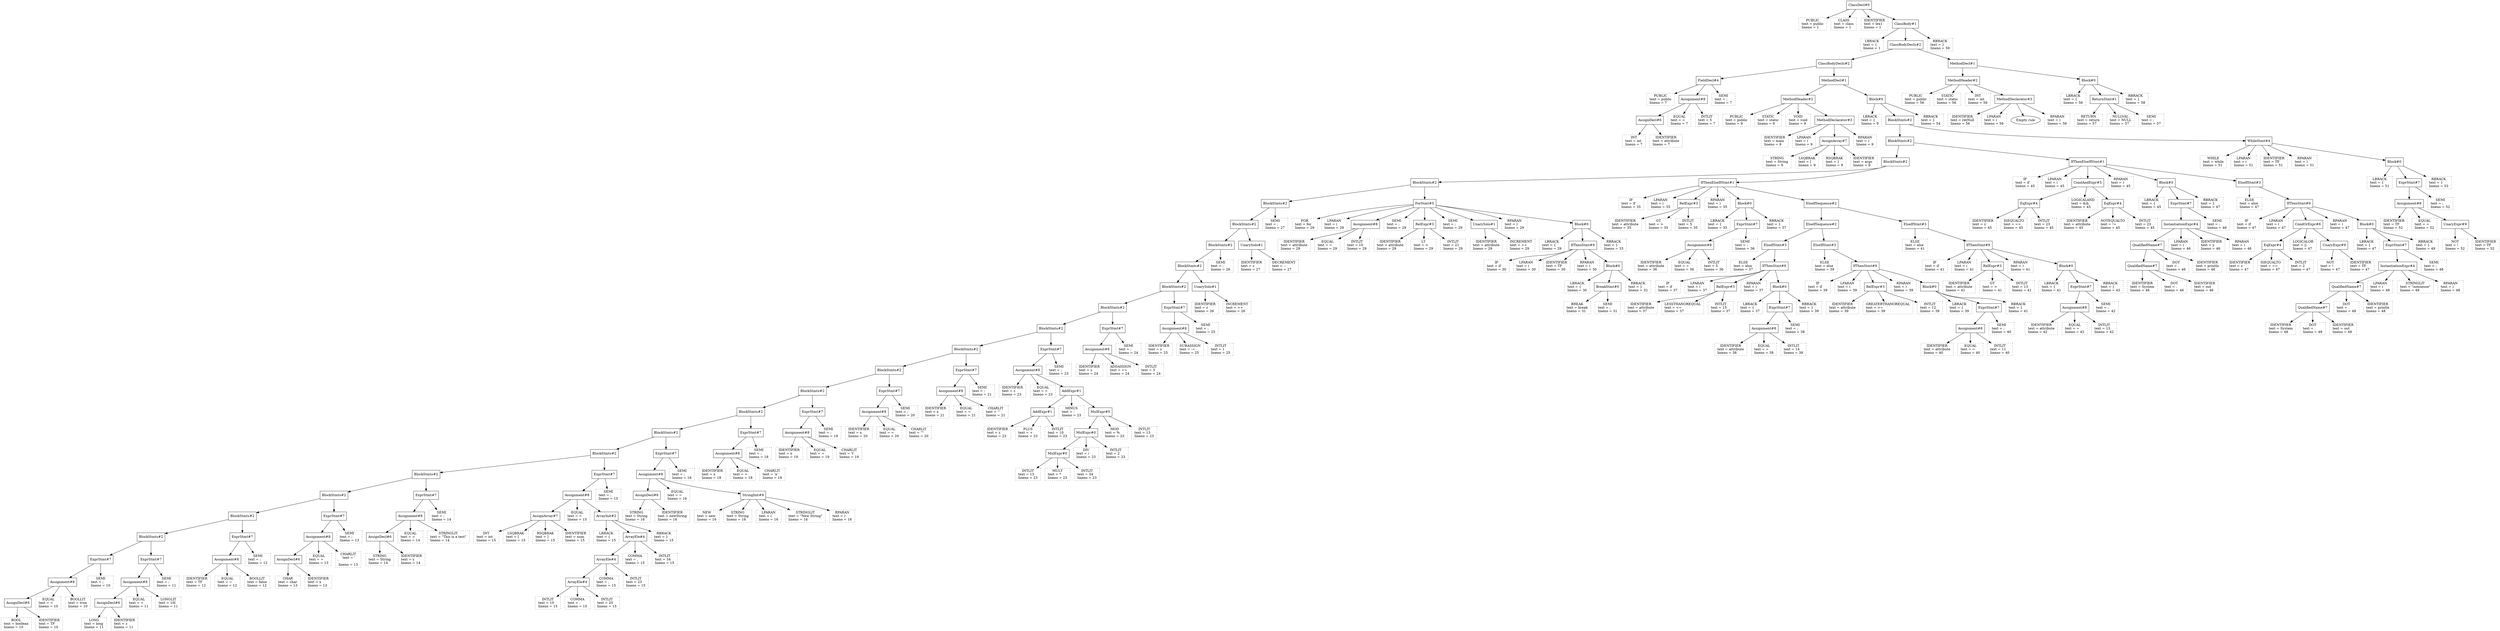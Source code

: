 digraph {
N393 [shape=box label="ClassDecl#0"];
N393 -> N0;
N0 [shape=box style=dotted label=" PUBLIC \n text = public \l lineno = 1 \l"];
N393 -> N1;
N1 [shape=box style=dotted label=" CLASS \n text = class \l lineno = 1 \l"];
N393 -> N2;
N2 [shape=box style=dotted label=" IDENTIFIER \n text = lex1 \l lineno = 1 \l"];
N393 -> N392;
N392 [shape=box label="ClassBody#1"];
N392 -> N3;
N3 [shape=box style=dotted label=" LBRACK \n text = { \l lineno = 1 \l"];
N392 -> N390;
N390 [shape=box label="ClassBodyDecls#2"];
N390 -> N373;
N373 [shape=box label="ClassBodyDecls#2"];
N373 -> N12;
N12 [shape=box label="FieldDecl#4"];
N12 -> N4;
N4 [shape=box style=dotted label=" PUBLIC \n text = public \l lineno = 7 \l"];
N12 -> N11;
N11 [shape=box label="Assignment#8"];
N11 -> N8;
N8 [shape=box label="AssignDecl#6"];
N8 -> N5;
N5 [shape=box style=dotted label=" INT \n text = int \l lineno = 7 \l"];
N8 -> N6;
N6 [shape=box style=dotted label=" IDENTIFIER \n text = attribute \l lineno = 7 \l"];
N11 -> N7;
N7 [shape=box style=dotted label=" EQUAL \n text = = \l lineno = 7 \l"];
N11 -> N9;
N9 [shape=box style=dotted label=" INTLIT \n text = 5 \l lineno = 7 \l"];
N12 -> N10;
N10 [shape=box style=dotted label=" SEMI \n text = ; \l lineno = 7 \l"];
N373 -> N372;
N372 [shape=box label="MethodDecl#1"];
N372 -> N25;
N25 [shape=box label="MethodHeader#2"];
N25 -> N13;
N13 [shape=box style=dotted label=" PUBLIC \n text = public \l lineno = 9 \l"];
N25 -> N14;
N14 [shape=box style=dotted label=" STATIC \n text = static \l lineno = 9 \l"];
N25 -> N15;
N15 [shape=box style=dotted label=" VOID \n text = void \l lineno = 9 \l"];
N25 -> N24;
N24 [shape=box label="MethodDeclarator#3"];
N24 -> N16;
N16 [shape=box style=dotted label=" IDENTIFIER \n text = main \l lineno = 9 \l"];
N24 -> N17;
N17 [shape=box style=dotted label=" LPARAN \n text = ( \l lineno = 9 \l"];
N24 -> N23;
N23 [shape=box label="AssignArray#7"];
N23 -> N18;
N18 [shape=box style=dotted label=" STRING \n text = String \l lineno = 9 \l"];
N23 -> N19;
N19 [shape=box style=dotted label=" LSQBRAK \n text = [ \l lineno = 9 \l"];
N23 -> N20;
N20 [shape=box style=dotted label=" RSQBRAK \n text = ] \l lineno = 9 \l"];
N23 -> N21;
N21 [shape=box style=dotted label=" IDENTIFIER \n text = args \l lineno = 9 \l"];
N24 -> N22;
N22 [shape=box style=dotted label=" RPARAN \n text = ) \l lineno = 9 \l"];
N372 -> N371;
N371 [shape=box label="Block#0"];
N371 -> N26;
N26 [shape=box style=dotted label=" LBRACK \n text = { \l lineno = 9 \l"];
N371 -> N369;
N369 [shape=box label="BlockStmts#2"];
N369 -> N353;
N353 [shape=box label="BlockStmts#2"];
N353 -> N291;
N291 [shape=box label="BlockStmts#2"];
N291 -> N213;
N213 [shape=box label="BlockStmts#2"];
N213 -> N181;
N181 [shape=box label="BlockStmts#2"];
N181 -> N179;
N179 [shape=box label="BlockStmts#2"];
N179 -> N175;
N175 [shape=box label="BlockStmts#2"];
N175 -> N173;
N173 [shape=box label="BlockStmts#2"];
N173 -> N169;
N169 [shape=box label="BlockStmts#2"];
N169 -> N162;
N162 [shape=box label="BlockStmts#2"];
N162 -> N155;
N155 [shape=box label="BlockStmts#2"];
N155 -> N133;
N133 [shape=box label="BlockStmts#2"];
N133 -> N126;
N126 [shape=box label="BlockStmts#2"];
N126 -> N119;
N119 [shape=box label="BlockStmts#2"];
N119 -> N112;
N112 [shape=box label="BlockStmts#2"];
N112 -> N105;
N105 [shape=box label="BlockStmts#2"];
N105 -> N91;
N91 [shape=box label="BlockStmts#2"];
N91 -> N68;
N68 [shape=box label="BlockStmts#2"];
N68 -> N59;
N59 [shape=box label="BlockStmts#2"];
N59 -> N50;
N50 [shape=box label="BlockStmts#2"];
N50 -> N43;
N43 [shape=box label="BlockStmts#2"];
N43 -> N34;
N34 [shape=box label="ExprStmt#7"];
N34 -> N33;
N33 [shape=box label="Assignment#8"];
N33 -> N30;
N30 [shape=box label="AssignDecl#6"];
N30 -> N27;
N27 [shape=box style=dotted label=" BOOL \n text = boolean \l lineno = 10 \l"];
N30 -> N28;
N28 [shape=box style=dotted label=" IDENTIFIER \n text = TF \l lineno = 10 \l"];
N33 -> N29;
N29 [shape=box style=dotted label=" EQUAL \n text = = \l lineno = 10 \l"];
N33 -> N31;
N31 [shape=box style=dotted label=" BOOLLIT \n text = true \l lineno = 10 \l"];
N34 -> N32;
N32 [shape=box style=dotted label=" SEMI \n text = ; \l lineno = 10 \l"];
N43 -> N42;
N42 [shape=box label="ExprStmt#7"];
N42 -> N41;
N41 [shape=box label="Assignment#8"];
N41 -> N38;
N38 [shape=box label="AssignDecl#6"];
N38 -> N35;
N35 [shape=box style=dotted label=" LONG \n text = long \l lineno = 11 \l"];
N38 -> N36;
N36 [shape=box style=dotted label=" IDENTIFIER \n text = z \l lineno = 11 \l"];
N41 -> N37;
N37 [shape=box style=dotted label=" EQUAL \n text = = \l lineno = 11 \l"];
N41 -> N39;
N39 [shape=box style=dotted label=" LONGLIT \n text = 10l \l lineno = 11 \l"];
N42 -> N40;
N40 [shape=box style=dotted label=" SEMI \n text = ; \l lineno = 11 \l"];
N50 -> N49;
N49 [shape=box label="ExprStmt#7"];
N49 -> N48;
N48 [shape=box label="Assignment#8"];
N48 -> N44;
N44 [shape=box style=dotted label=" IDENTIFIER \n text = TF \l lineno = 12 \l"];
N48 -> N45;
N45 [shape=box style=dotted label=" EQUAL \n text = = \l lineno = 12 \l"];
N48 -> N46;
N46 [shape=box style=dotted label=" BOOLLIT \n text = false \l lineno = 12 \l"];
N49 -> N47;
N47 [shape=box style=dotted label=" SEMI \n text = ; \l lineno = 12 \l"];
N59 -> N58;
N58 [shape=box label="ExprStmt#7"];
N58 -> N57;
N57 [shape=box label="Assignment#8"];
N57 -> N54;
N54 [shape=box label="AssignDecl#6"];
N54 -> N51;
N51 [shape=box style=dotted label=" CHAR \n text = char \l lineno = 13 \l"];
N54 -> N52;
N52 [shape=box style=dotted label=" IDENTIFIER \n text = x \l lineno = 13 \l"];
N57 -> N53;
N53 [shape=box style=dotted label=" EQUAL \n text = = \l lineno = 13 \l"];
N57 -> N55;
N55 [shape=box style=dotted label=" CHARLIT \n text = '\n' \l lineno = 13 \l"];
N58 -> N56;
N56 [shape=box style=dotted label=" SEMI \n text = ; \l lineno = 13 \l"];
N68 -> N67;
N67 [shape=box label="ExprStmt#7"];
N67 -> N66;
N66 [shape=box label="Assignment#8"];
N66 -> N63;
N63 [shape=box label="AssignDecl#6"];
N63 -> N60;
N60 [shape=box style=dotted label=" STRING \n text = String \l lineno = 14 \l"];
N63 -> N61;
N61 [shape=box style=dotted label=" IDENTIFIER \n text = y \l lineno = 14 \l"];
N66 -> N62;
N62 [shape=box style=dotted label=" EQUAL \n text = = \l lineno = 14 \l"];
N66 -> N64;
N64 [shape=box style=dotted label=" STRINGLIT \n text = \"This is a test\" \l lineno = 14 \l"];
N67 -> N65;
N65 [shape=box style=dotted label=" SEMI \n text = ; \l lineno = 14 \l"];
N91 -> N90;
N90 [shape=box label="ExprStmt#7"];
N90 -> N88;
N88 [shape=box label="Assignment#8"];
N88 -> N74;
N74 [shape=box label="AssignArray#7"];
N74 -> N69;
N69 [shape=box style=dotted label=" INT \n text = int \l lineno = 15 \l"];
N74 -> N70;
N70 [shape=box style=dotted label=" LSQBRAK \n text = [ \l lineno = 15 \l"];
N74 -> N71;
N71 [shape=box style=dotted label=" RSQBRAK \n text = ] \l lineno = 15 \l"];
N74 -> N72;
N72 [shape=box style=dotted label=" IDENTIFIER \n text = num \l lineno = 15 \l"];
N88 -> N73;
N73 [shape=box style=dotted label=" EQUAL \n text = = \l lineno = 15 \l"];
N88 -> N87;
N87 [shape=box label="ArrayInit#2"];
N87 -> N75;
N75 [shape=box style=dotted label=" LBRACK \n text = { \l lineno = 15 \l"];
N87 -> N85;
N85 [shape=box label="ArrayEle#4"];
N85 -> N82;
N82 [shape=box label="ArrayEle#4"];
N82 -> N79;
N79 [shape=box label="ArrayEle#4"];
N79 -> N76;
N76 [shape=box style=dotted label=" INTLIT \n text = 10 \l lineno = 15 \l"];
N79 -> N77;
N77 [shape=box style=dotted label=" COMMA \n text = , \l lineno = 15 \l"];
N79 -> N78;
N78 [shape=box style=dotted label=" INTLIT \n text = 20 \l lineno = 15 \l"];
N82 -> N80;
N80 [shape=box style=dotted label=" COMMA \n text = , \l lineno = 15 \l"];
N82 -> N81;
N81 [shape=box style=dotted label=" INTLIT \n text = 23 \l lineno = 15 \l"];
N85 -> N83;
N83 [shape=box style=dotted label=" COMMA \n text = , \l lineno = 15 \l"];
N85 -> N84;
N84 [shape=box style=dotted label=" INTLIT \n text = 34 \l lineno = 15 \l"];
N87 -> N86;
N86 [shape=box style=dotted label=" RBRACK \n text = } \l lineno = 15 \l"];
N90 -> N89;
N89 [shape=box style=dotted label=" SEMI \n text = ; \l lineno = 15 \l"];
N105 -> N104;
N104 [shape=box label="ExprStmt#7"];
N104 -> N103;
N103 [shape=box label="Assignment#8"];
N103 -> N95;
N95 [shape=box label="AssignDecl#6"];
N95 -> N92;
N92 [shape=box style=dotted label=" STRING \n text = String \l lineno = 16 \l"];
N95 -> N93;
N93 [shape=box style=dotted label=" IDENTIFIER \n text = newString \l lineno = 16 \l"];
N103 -> N94;
N94 [shape=box style=dotted label=" EQUAL \n text = = \l lineno = 16 \l"];
N103 -> N101;
N101 [shape=box label="StringInit#9"];
N101 -> N96;
N96 [shape=box style=dotted label=" NEW \n text = new \l lineno = 16 \l"];
N101 -> N97;
N97 [shape=box style=dotted label=" STRING \n text = String \l lineno = 16 \l"];
N101 -> N98;
N98 [shape=box style=dotted label=" LPARAN \n text = ( \l lineno = 16 \l"];
N101 -> N99;
N99 [shape=box style=dotted label=" STRINGLIT \n text = \"New String\" \l lineno = 16 \l"];
N101 -> N100;
N100 [shape=box style=dotted label=" RPARAN \n text = ) \l lineno = 16 \l"];
N104 -> N102;
N102 [shape=box style=dotted label=" SEMI \n text = ; \l lineno = 16 \l"];
N112 -> N111;
N111 [shape=box label="ExprStmt#7"];
N111 -> N110;
N110 [shape=box label="Assignment#8"];
N110 -> N106;
N106 [shape=box style=dotted label=" IDENTIFIER \n text = x \l lineno = 18 \l"];
N110 -> N107;
N107 [shape=box style=dotted label=" EQUAL \n text = = \l lineno = 18 \l"];
N110 -> N108;
N108 [shape=box style=dotted label=" CHARLIT \n text = 'a' \l lineno = 18 \l"];
N111 -> N109;
N109 [shape=box style=dotted label=" SEMI \n text = ; \l lineno = 18 \l"];
N119 -> N118;
N118 [shape=box label="ExprStmt#7"];
N118 -> N117;
N117 [shape=box label="Assignment#8"];
N117 -> N113;
N113 [shape=box style=dotted label=" IDENTIFIER \n text = x \l lineno = 19 \l"];
N117 -> N114;
N114 [shape=box style=dotted label=" EQUAL \n text = = \l lineno = 19 \l"];
N117 -> N115;
N115 [shape=box style=dotted label=" CHARLIT \n text = '\t' \l lineno = 19 \l"];
N118 -> N116;
N116 [shape=box style=dotted label=" SEMI \n text = ; \l lineno = 19 \l"];
N126 -> N125;
N125 [shape=box label="ExprStmt#7"];
N125 -> N124;
N124 [shape=box label="Assignment#8"];
N124 -> N120;
N120 [shape=box style=dotted label=" IDENTIFIER \n text = x \l lineno = 20 \l"];
N124 -> N121;
N121 [shape=box style=dotted label=" EQUAL \n text = = \l lineno = 20 \l"];
N124 -> N122;
N122 [shape=box style=dotted label=" CHARLIT \n text = '\"' \l lineno = 20 \l"];
N125 -> N123;
N123 [shape=box style=dotted label=" SEMI \n text = ; \l lineno = 20 \l"];
N133 -> N132;
N132 [shape=box label="ExprStmt#7"];
N132 -> N131;
N131 [shape=box label="Assignment#8"];
N131 -> N127;
N127 [shape=box style=dotted label=" IDENTIFIER \n text = x \l lineno = 21 \l"];
N131 -> N128;
N128 [shape=box style=dotted label=" EQUAL \n text = = \l lineno = 21 \l"];
N131 -> N129;
N129 [shape=box style=dotted label=" CHARLIT \n text = '\'' \l lineno = 21 \l"];
N132 -> N130;
N130 [shape=box style=dotted label=" SEMI \n text = ; \l lineno = 21 \l"];
N155 -> N154;
N154 [shape=box label="ExprStmt#7"];
N154 -> N153;
N153 [shape=box label="Assignment#8"];
N153 -> N134;
N134 [shape=box style=dotted label=" IDENTIFIER \n text = z \l lineno = 23 \l"];
N153 -> N135;
N135 [shape=box style=dotted label=" EQUAL \n text = = \l lineno = 23 \l"];
N153 -> N152;
N152 [shape=box label="AddExpr#1"];
N152 -> N140;
N140 [shape=box label="AddExpr#1"];
N140 -> N136;
N136 [shape=box style=dotted label=" IDENTIFIER \n text = z \l lineno = 23 \l"];
N140 -> N137;
N137 [shape=box style=dotted label=" PLUS \n text = + \l lineno = 23 \l"];
N140 -> N138;
N138 [shape=box style=dotted label=" INTLIT \n text = 10 \l lineno = 23 \l"];
N152 -> N139;
N139 [shape=box style=dotted label=" MINUS \n text = - \l lineno = 23 \l"];
N152 -> N151;
N151 [shape=box label="MulExpr#0"];
N151 -> N148;
N148 [shape=box label="MulExpr#0"];
N148 -> N145;
N145 [shape=box label="MulExpr#0"];
N145 -> N141;
N141 [shape=box style=dotted label=" INTLIT \n text = 13 \l lineno = 23 \l"];
N145 -> N142;
N142 [shape=box style=dotted label=" MULT \n text = * \l lineno = 23 \l"];
N145 -> N143;
N143 [shape=box style=dotted label=" INTLIT \n text = 34 \l lineno = 23 \l"];
N148 -> N144;
N144 [shape=box style=dotted label=" DIV \n text = / \l lineno = 23 \l"];
N148 -> N146;
N146 [shape=box style=dotted label=" INTLIT \n text = 2 \l lineno = 23 \l"];
N151 -> N147;
N147 [shape=box style=dotted label=" MOD \n text = % \l lineno = 23 \l"];
N151 -> N149;
N149 [shape=box style=dotted label=" INTLIT \n text = 13 \l lineno = 23 \l"];
N154 -> N150;
N150 [shape=box style=dotted label=" SEMI \n text = ; \l lineno = 23 \l"];
N162 -> N161;
N161 [shape=box label="ExprStmt#7"];
N161 -> N160;
N160 [shape=box label="Assignment#8"];
N160 -> N156;
N156 [shape=box style=dotted label=" IDENTIFIER \n text = z \l lineno = 24 \l"];
N160 -> N157;
N157 [shape=box style=dotted label=" ADDASSIGN \n text = += \l lineno = 24 \l"];
N160 -> N158;
N158 [shape=box style=dotted label=" INTLIT \n text = 3 \l lineno = 24 \l"];
N161 -> N159;
N159 [shape=box style=dotted label=" SEMI \n text = ; \l lineno = 24 \l"];
N169 -> N168;
N168 [shape=box label="ExprStmt#7"];
N168 -> N167;
N167 [shape=box label="Assignment#8"];
N167 -> N163;
N163 [shape=box style=dotted label=" IDENTIFIER \n text = z \l lineno = 25 \l"];
N167 -> N164;
N164 [shape=box style=dotted label=" SUBASSIGN \n text = -= \l lineno = 25 \l"];
N167 -> N165;
N165 [shape=box style=dotted label=" INTLIT \n text = 1 \l lineno = 25 \l"];
N168 -> N166;
N166 [shape=box style=dotted label=" SEMI \n text = ; \l lineno = 25 \l"];
N173 -> N172;
N172 [shape=box label="UnarySolo#1"];
N172 -> N170;
N170 [shape=box style=dotted label=" IDENTIFIER \n text = z \l lineno = 26 \l"];
N172 -> N171;
N171 [shape=box style=dotted label=" INCREMENT \n text = ++ \l lineno = 26 \l"];
N175 -> N174;
N174 [shape=box style=dotted label=" SEMI \n text = ; \l lineno = 26 \l"];
N179 -> N178;
N178 [shape=box label="UnarySolo#1"];
N178 -> N176;
N176 [shape=box style=dotted label=" IDENTIFIER \n text = z \l lineno = 27 \l"];
N178 -> N177;
N177 [shape=box style=dotted label=" DECREMENT \n text = -- \l lineno = 27 \l"];
N181 -> N180;
N180 [shape=box style=dotted label=" SEMI \n text = ; \l lineno = 27 \l"];
N213 -> N212;
N212 [shape=box label="ForStmt#5"];
N212 -> N182;
N182 [shape=box style=dotted label=" FOR \n text = for \l lineno = 29 \l"];
N212 -> N183;
N183 [shape=box style=dotted label=" LPARAN \n text = ( \l lineno = 29 \l"];
N212 -> N188;
N188 [shape=box label="Assignment#8"];
N188 -> N184;
N184 [shape=box style=dotted label=" IDENTIFIER \n text = attribute \l lineno = 29 \l"];
N188 -> N185;
N185 [shape=box style=dotted label=" EQUAL \n text = = \l lineno = 29 \l"];
N188 -> N186;
N186 [shape=box style=dotted label=" INTLIT \n text = 10 \l lineno = 29 \l"];
N212 -> N187;
N187 [shape=box style=dotted label=" SEMI \n text = ; \l lineno = 29 \l"];
N212 -> N193;
N193 [shape=box label="RelExpr#3"];
N193 -> N189;
N189 [shape=box style=dotted label=" IDENTIFIER \n text = attribute \l lineno = 29 \l"];
N193 -> N190;
N190 [shape=box style=dotted label=" LT \n text = < \l lineno = 29 \l"];
N193 -> N191;
N191 [shape=box style=dotted label=" INTLIT \n text = 21 \l lineno = 29 \l"];
N212 -> N192;
N192 [shape=box style=dotted label=" SEMI \n text = ; \l lineno = 29 \l"];
N212 -> N196;
N196 [shape=box label="UnarySolo#1"];
N196 -> N194;
N194 [shape=box style=dotted label=" IDENTIFIER \n text = attribute \l lineno = 29 \l"];
N196 -> N195;
N195 [shape=box style=dotted label=" INCREMENT \n text = ++ \l lineno = 29 \l"];
N212 -> N197;
N197 [shape=box style=dotted label=" RPARAN \n text = ) \l lineno = 29 \l"];
N212 -> N211;
N211 [shape=box label="Block#0"];
N211 -> N198;
N198 [shape=box style=dotted label=" LBRACK \n text = { \l lineno = 29 \l"];
N211 -> N210;
N210 [shape=box label="IfThenStmt#9"];
N210 -> N199;
N199 [shape=box style=dotted label=" IF \n text = if \l lineno = 30 \l"];
N210 -> N200;
N200 [shape=box style=dotted label=" LPARAN \n text = ( \l lineno = 30 \l"];
N210 -> N201;
N201 [shape=box style=dotted label=" IDENTIFIER \n text = TF \l lineno = 30 \l"];
N210 -> N202;
N202 [shape=box style=dotted label=" RPARAN \n text = ) \l lineno = 30 \l"];
N210 -> N208;
N208 [shape=box label="Block#0"];
N208 -> N203;
N203 [shape=box style=dotted label=" LBRACK \n text = { \l lineno = 30 \l"];
N208 -> N206;
N206 [shape=box label="BreakStmt#0"];
N206 -> N204;
N204 [shape=box style=dotted label=" BREAK \n text = break \l lineno = 31 \l"];
N206 -> N205;
N205 [shape=box style=dotted label=" SEMI \n text = ; \l lineno = 31 \l"];
N208 -> N207;
N207 [shape=box style=dotted label=" RBRACK \n text = } \l lineno = 32 \l"];
N211 -> N209;
N209 [shape=box style=dotted label=" RBRACK \n text = } \l lineno = 33 \l"];
N291 -> N290;
N290 [shape=box label="IfThenElseIfStmt#1"];
N290 -> N214;
N214 [shape=box style=dotted label=" IF \n text = if \l lineno = 35 \l"];
N290 -> N215;
N215 [shape=box style=dotted label=" LPARAN \n text = ( \l lineno = 35 \l"];
N290 -> N220;
N220 [shape=box label="RelExpr#3"];
N220 -> N216;
N216 [shape=box style=dotted label=" IDENTIFIER \n text = attribute \l lineno = 35 \l"];
N220 -> N217;
N217 [shape=box style=dotted label=" GT \n text = > \l lineno = 35 \l"];
N220 -> N218;
N218 [shape=box style=dotted label=" INTLIT \n text = 5 \l lineno = 35 \l"];
N290 -> N219;
N219 [shape=box style=dotted label=" RPARAN \n text = ) \l lineno = 35 \l"];
N290 -> N229;
N229 [shape=box label="Block#0"];
N229 -> N221;
N221 [shape=box style=dotted label=" LBRACK \n text = { \l lineno = 35 \l"];
N229 -> N227;
N227 [shape=box label="ExprStmt#7"];
N227 -> N226;
N226 [shape=box label="Assignment#8"];
N226 -> N222;
N222 [shape=box style=dotted label=" IDENTIFIER \n text = attribute \l lineno = 36 \l"];
N226 -> N223;
N223 [shape=box style=dotted label=" EQUAL \n text = = \l lineno = 36 \l"];
N226 -> N224;
N224 [shape=box style=dotted label=" INTLIT \n text = 5 \l lineno = 36 \l"];
N227 -> N225;
N225 [shape=box style=dotted label=" SEMI \n text = ; \l lineno = 36 \l"];
N229 -> N228;
N228 [shape=box style=dotted label=" RBRACK \n text = } \l lineno = 37 \l"];
N290 -> N288;
N288 [shape=box label="ElseIfSequence#2"];
N288 -> N268;
N268 [shape=box label="ElseIfSequence#2"];
N268 -> N248;
N248 [shape=box label="ElseIfStmt#3"];
N248 -> N230;
N230 [shape=box style=dotted label=" ELSE \n text = else \l lineno = 37 \l"];
N248 -> N247;
N247 [shape=box label="IfThenStmt#9"];
N247 -> N231;
N231 [shape=box style=dotted label=" IF \n text = if \l lineno = 37 \l"];
N247 -> N232;
N232 [shape=box style=dotted label=" LPARAN \n text = ( \l lineno = 37 \l"];
N247 -> N237;
N237 [shape=box label="RelExpr#3"];
N237 -> N233;
N233 [shape=box style=dotted label=" IDENTIFIER \n text = attribute \l lineno = 37 \l"];
N237 -> N234;
N234 [shape=box style=dotted label=" LESSTHANOREQUAL \n text = <= \l lineno = 37 \l"];
N237 -> N235;
N235 [shape=box style=dotted label=" INTLIT \n text = 15 \l lineno = 37 \l"];
N247 -> N236;
N236 [shape=box style=dotted label=" RPARAN \n text = ) \l lineno = 37 \l"];
N247 -> N246;
N246 [shape=box label="Block#0"];
N246 -> N238;
N238 [shape=box style=dotted label=" LBRACK \n text = { \l lineno = 37 \l"];
N246 -> N244;
N244 [shape=box label="ExprStmt#7"];
N244 -> N243;
N243 [shape=box label="Assignment#8"];
N243 -> N239;
N239 [shape=box style=dotted label=" IDENTIFIER \n text = attribute \l lineno = 38 \l"];
N243 -> N240;
N240 [shape=box style=dotted label=" EQUAL \n text = = \l lineno = 38 \l"];
N243 -> N241;
N241 [shape=box style=dotted label=" INTLIT \n text = 14 \l lineno = 38 \l"];
N244 -> N242;
N242 [shape=box style=dotted label=" SEMI \n text = ; \l lineno = 38 \l"];
N246 -> N245;
N245 [shape=box style=dotted label=" RBRACK \n text = } \l lineno = 39 \l"];
N268 -> N267;
N267 [shape=box label="ElseIfStmt#3"];
N267 -> N249;
N249 [shape=box style=dotted label=" ELSE \n text = else \l lineno = 39 \l"];
N267 -> N266;
N266 [shape=box label="IfThenStmt#9"];
N266 -> N250;
N250 [shape=box style=dotted label=" IF \n text = if \l lineno = 39 \l"];
N266 -> N251;
N251 [shape=box style=dotted label=" LPARAN \n text = ( \l lineno = 39 \l"];
N266 -> N256;
N256 [shape=box label="RelExpr#3"];
N256 -> N252;
N252 [shape=box style=dotted label=" IDENTIFIER \n text = attribute \l lineno = 39 \l"];
N256 -> N253;
N253 [shape=box style=dotted label=" GREATERTHANOREQUAL \n text = >= \l lineno = 39 \l"];
N256 -> N254;
N254 [shape=box style=dotted label=" INTLIT \n text = 12 \l lineno = 39 \l"];
N266 -> N255;
N255 [shape=box style=dotted label=" RPARAN \n text = ) \l lineno = 39 \l"];
N266 -> N265;
N265 [shape=box label="Block#0"];
N265 -> N257;
N257 [shape=box style=dotted label=" LBRACK \n text = { \l lineno = 39 \l"];
N265 -> N263;
N263 [shape=box label="ExprStmt#7"];
N263 -> N262;
N262 [shape=box label="Assignment#8"];
N262 -> N258;
N258 [shape=box style=dotted label=" IDENTIFIER \n text = attribute \l lineno = 40 \l"];
N262 -> N259;
N259 [shape=box style=dotted label=" EQUAL \n text = = \l lineno = 40 \l"];
N262 -> N260;
N260 [shape=box style=dotted label=" INTLIT \n text = 11 \l lineno = 40 \l"];
N263 -> N261;
N261 [shape=box style=dotted label=" SEMI \n text = ; \l lineno = 40 \l"];
N265 -> N264;
N264 [shape=box style=dotted label=" RBRACK \n text = } \l lineno = 41 \l"];
N288 -> N287;
N287 [shape=box label="ElseIfStmt#3"];
N287 -> N269;
N269 [shape=box style=dotted label=" ELSE \n text = else \l lineno = 41 \l"];
N287 -> N286;
N286 [shape=box label="IfThenStmt#9"];
N286 -> N270;
N270 [shape=box style=dotted label=" IF \n text = if \l lineno = 41 \l"];
N286 -> N271;
N271 [shape=box style=dotted label=" LPARAN \n text = ( \l lineno = 41 \l"];
N286 -> N276;
N276 [shape=box label="RelExpr#3"];
N276 -> N272;
N272 [shape=box style=dotted label=" IDENTIFIER \n text = attribute \l lineno = 41 \l"];
N276 -> N273;
N273 [shape=box style=dotted label=" GT \n text = > \l lineno = 41 \l"];
N276 -> N274;
N274 [shape=box style=dotted label=" INTLIT \n text = 13 \l lineno = 41 \l"];
N286 -> N275;
N275 [shape=box style=dotted label=" RPARAN \n text = ) \l lineno = 41 \l"];
N286 -> N285;
N285 [shape=box label="Block#0"];
N285 -> N277;
N277 [shape=box style=dotted label=" LBRACK \n text = { \l lineno = 41 \l"];
N285 -> N283;
N283 [shape=box label="ExprStmt#7"];
N283 -> N282;
N282 [shape=box label="Assignment#8"];
N282 -> N278;
N278 [shape=box style=dotted label=" IDENTIFIER \n text = attribute \l lineno = 42 \l"];
N282 -> N279;
N279 [shape=box style=dotted label=" EQUAL \n text = = \l lineno = 42 \l"];
N282 -> N280;
N280 [shape=box style=dotted label=" INTLIT \n text = 13 \l lineno = 42 \l"];
N283 -> N281;
N281 [shape=box style=dotted label=" SEMI \n text = ; \l lineno = 42 \l"];
N285 -> N284;
N284 [shape=box style=dotted label=" RBRACK \n text = } \l lineno = 43 \l"];
N353 -> N352;
N352 [shape=box label="IfThenElseIfStmt#1"];
N352 -> N289;
N289 [shape=box style=dotted label=" IF \n text = if \l lineno = 45 \l"];
N352 -> N292;
N292 [shape=box style=dotted label=" LPARAN \n text = ( \l lineno = 45 \l"];
N352 -> N303;
N303 [shape=box label="CondAndExpr#5"];
N303 -> N297;
N297 [shape=box label="EqExpr#4"];
N297 -> N293;
N293 [shape=box style=dotted label=" IDENTIFIER \n text = z \l lineno = 45 \l"];
N297 -> N294;
N294 [shape=box style=dotted label=" ISEQUALTO \n text = == \l lineno = 45 \l"];
N297 -> N295;
N295 [shape=box style=dotted label=" INTLIT \n text = 23 \l lineno = 45 \l"];
N303 -> N296;
N296 [shape=box style=dotted label=" LOGICALAND \n text = && \l lineno = 45 \l"];
N303 -> N302;
N302 [shape=box label="EqExpr#4"];
N302 -> N298;
N298 [shape=box style=dotted label=" IDENTIFIER \n text = attribute \l lineno = 45 \l"];
N302 -> N299;
N299 [shape=box style=dotted label=" NOTEQUALTO \n text = != \l lineno = 45 \l"];
N302 -> N300;
N300 [shape=box style=dotted label=" INTLIT \n text = 23 \l lineno = 45 \l"];
N352 -> N301;
N301 [shape=box style=dotted label=" RPARAN \n text = ) \l lineno = 45 \l"];
N352 -> N319;
N319 [shape=box label="Block#0"];
N319 -> N304;
N304 [shape=box style=dotted label=" LBRACK \n text = { \l lineno = 45 \l"];
N319 -> N317;
N317 [shape=box label="ExprStmt#7"];
N317 -> N315;
N315 [shape=box label="InstantiationExpr#4"];
N315 -> N311;
N311 [shape=box label="QualifiedName#7"];
N311 -> N308;
N308 [shape=box label="QualifiedName#7"];
N308 -> N305;
N305 [shape=box style=dotted label=" IDENTIFIER \n text = System \l lineno = 46 \l"];
N308 -> N306;
N306 [shape=box style=dotted label=" DOT \n text = . \l lineno = 46 \l"];
N308 -> N307;
N307 [shape=box style=dotted label=" IDENTIFIER \n text = out \l lineno = 46 \l"];
N311 -> N309;
N309 [shape=box style=dotted label=" DOT \n text = . \l lineno = 46 \l"];
N311 -> N310;
N310 [shape=box style=dotted label=" IDENTIFIER \n text = println \l lineno = 46 \l"];
N315 -> N312;
N312 [shape=box style=dotted label=" LPARAN \n text = ( \l lineno = 46 \l"];
N315 -> N313;
N313 [shape=box style=dotted label=" IDENTIFIER \n text = y \l lineno = 46 \l"];
N315 -> N314;
N314 [shape=box style=dotted label=" RPARAN \n text = ) \l lineno = 46 \l"];
N317 -> N316;
N316 [shape=box style=dotted label=" SEMI \n text = ; \l lineno = 46 \l"];
N319 -> N318;
N318 [shape=box style=dotted label=" RBRACK \n text = } \l lineno = 47 \l"];
N352 -> N350;
N350 [shape=box label="ElseIfStmt#3"];
N350 -> N320;
N320 [shape=box style=dotted label=" ELSE \n text = else \l lineno = 47 \l"];
N350 -> N349;
N349 [shape=box label="IfThenStmt#9"];
N349 -> N321;
N321 [shape=box style=dotted label=" IF \n text = if \l lineno = 47 \l"];
N349 -> N322;
N322 [shape=box style=dotted label=" LPARAN \n text = ( \l lineno = 47 \l"];
N349 -> N332;
N332 [shape=box label="CondOrExpr#6"];
N332 -> N327;
N327 [shape=box label="EqExpr#4"];
N327 -> N323;
N323 [shape=box style=dotted label=" IDENTIFIER \n text = z \l lineno = 47 \l"];
N327 -> N324;
N324 [shape=box style=dotted label=" ISEQUALTO \n text = == \l lineno = 47 \l"];
N327 -> N325;
N325 [shape=box style=dotted label=" INTLIT \n text = 2 \l lineno = 47 \l"];
N332 -> N326;
N326 [shape=box style=dotted label=" LOGICALOR \n text = || \l lineno = 47 \l"];
N332 -> N331;
N331 [shape=box label="UnaryExpr#9"];
N331 -> N328;
N328 [shape=box style=dotted label=" NOT \n text = ! \l lineno = 47 \l"];
N331 -> N329;
N329 [shape=box style=dotted label=" IDENTIFIER \n text = TF \l lineno = 47 \l"];
N349 -> N330;
N330 [shape=box style=dotted label=" RPARAN \n text = ) \l lineno = 47 \l"];
N349 -> N348;
N348 [shape=box label="Block#0"];
N348 -> N333;
N333 [shape=box style=dotted label=" LBRACK \n text = { \l lineno = 47 \l"];
N348 -> N346;
N346 [shape=box label="ExprStmt#7"];
N346 -> N344;
N344 [shape=box label="InstantiationExpr#4"];
N344 -> N340;
N340 [shape=box label="QualifiedName#7"];
N340 -> N337;
N337 [shape=box label="QualifiedName#7"];
N337 -> N334;
N334 [shape=box style=dotted label=" IDENTIFIER \n text = System \l lineno = 48 \l"];
N337 -> N335;
N335 [shape=box style=dotted label=" DOT \n text = . \l lineno = 48 \l"];
N337 -> N336;
N336 [shape=box style=dotted label=" IDENTIFIER \n text = out \l lineno = 48 \l"];
N340 -> N338;
N338 [shape=box style=dotted label=" DOT \n text = . \l lineno = 48 \l"];
N340 -> N339;
N339 [shape=box style=dotted label=" IDENTIFIER \n text = println \l lineno = 48 \l"];
N344 -> N341;
N341 [shape=box style=dotted label=" LPARAN \n text = ( \l lineno = 48 \l"];
N344 -> N342;
N342 [shape=box style=dotted label=" STRINGLIT \n text = \"nonsense\" \l lineno = 48 \l"];
N344 -> N343;
N343 [shape=box style=dotted label=" RPARAN \n text = ) \l lineno = 48 \l"];
N346 -> N345;
N345 [shape=box style=dotted label=" SEMI \n text = ; \l lineno = 48 \l"];
N348 -> N347;
N347 [shape=box style=dotted label=" RBRACK \n text = } \l lineno = 49 \l"];
N369 -> N368;
N368 [shape=box label="WhileStmt#4"];
N368 -> N351;
N351 [shape=box style=dotted label=" WHILE \n text = while \l lineno = 51 \l"];
N368 -> N354;
N354 [shape=box style=dotted label=" LPARAN \n text = ( \l lineno = 51 \l"];
N368 -> N355;
N355 [shape=box style=dotted label=" IDENTIFIER \n text = TF \l lineno = 51 \l"];
N368 -> N356;
N356 [shape=box style=dotted label=" RPARAN \n text = ) \l lineno = 51 \l"];
N368 -> N367;
N367 [shape=box label="Block#0"];
N367 -> N357;
N357 [shape=box style=dotted label=" LBRACK \n text = { \l lineno = 51 \l"];
N367 -> N365;
N365 [shape=box label="ExprStmt#7"];
N365 -> N364;
N364 [shape=box label="Assignment#8"];
N364 -> N358;
N358 [shape=box style=dotted label=" IDENTIFIER \n text = TF \l lineno = 52 \l"];
N364 -> N359;
N359 [shape=box style=dotted label=" EQUAL \n text = = \l lineno = 52 \l"];
N364 -> N363;
N363 [shape=box label="UnaryExpr#9"];
N363 -> N360;
N360 [shape=box style=dotted label=" NOT \n text = ! \l lineno = 52 \l"];
N363 -> N361;
N361 [shape=box style=dotted label=" IDENTIFIER \n text = TF \l lineno = 52 \l"];
N365 -> N362;
N362 [shape=box style=dotted label=" SEMI \n text = ; \l lineno = 52 \l"];
N367 -> N366;
N366 [shape=box style=dotted label=" RBRACK \n text = } \l lineno = 53 \l"];
N371 -> N370;
N370 [shape=box style=dotted label=" RBRACK \n text = } \l lineno = 54 \l"];
N390 -> N389;
N389 [shape=box label="MethodDecl#1"];
N389 -> N381;
N381 [shape=box label="MethodHeader#2"];
N381 -> N374;
N374 [shape=box style=dotted label=" PUBLIC \n text = public \l lineno = 56 \l"];
N381 -> N375;
N375 [shape=box style=dotted label=" STATIC \n text = static \l lineno = 56 \l"];
N381 -> N376;
N376 [shape=box style=dotted label=" INT \n text = int \l lineno = 56 \l"];
N381 -> N380;
N380 [shape=box label="MethodDeclarator#3"];
N380 -> N377;
N377 [shape=box style=dotted label=" IDENTIFIER \n text = retNull \l lineno = 56 \l"];
N380 -> N378;
N378 [shape=box style=dotted label=" LPARAN \n text = ( \l lineno = 56 \l"];
N380 -> N380394;
N380394 [label="Empty rule"];
N380 -> N379;
N379 [shape=box style=dotted label=" RPARAN \n text = ) \l lineno = 56 \l"];
N389 -> N388;
N388 [shape=box label="Block#0"];
N388 -> N382;
N382 [shape=box style=dotted label=" LBRACK \n text = { \l lineno = 56 \l"];
N388 -> N386;
N386 [shape=box label="ReturnStmt#1"];
N386 -> N383;
N383 [shape=box style=dotted label=" RETURN \n text = return \l lineno = 57 \l"];
N386 -> N384;
N384 [shape=box style=dotted label=" NULLVAL \n text = NULL \l lineno = 57 \l"];
N386 -> N385;
N385 [shape=box style=dotted label=" SEMI \n text = ; \l lineno = 57 \l"];
N388 -> N387;
N387 [shape=box style=dotted label=" RBRACK \n text = } \l lineno = 58 \l"];
N392 -> N391;
N391 [shape=box style=dotted label=" RBRACK \n text = } \l lineno = 59 \l"];
}
